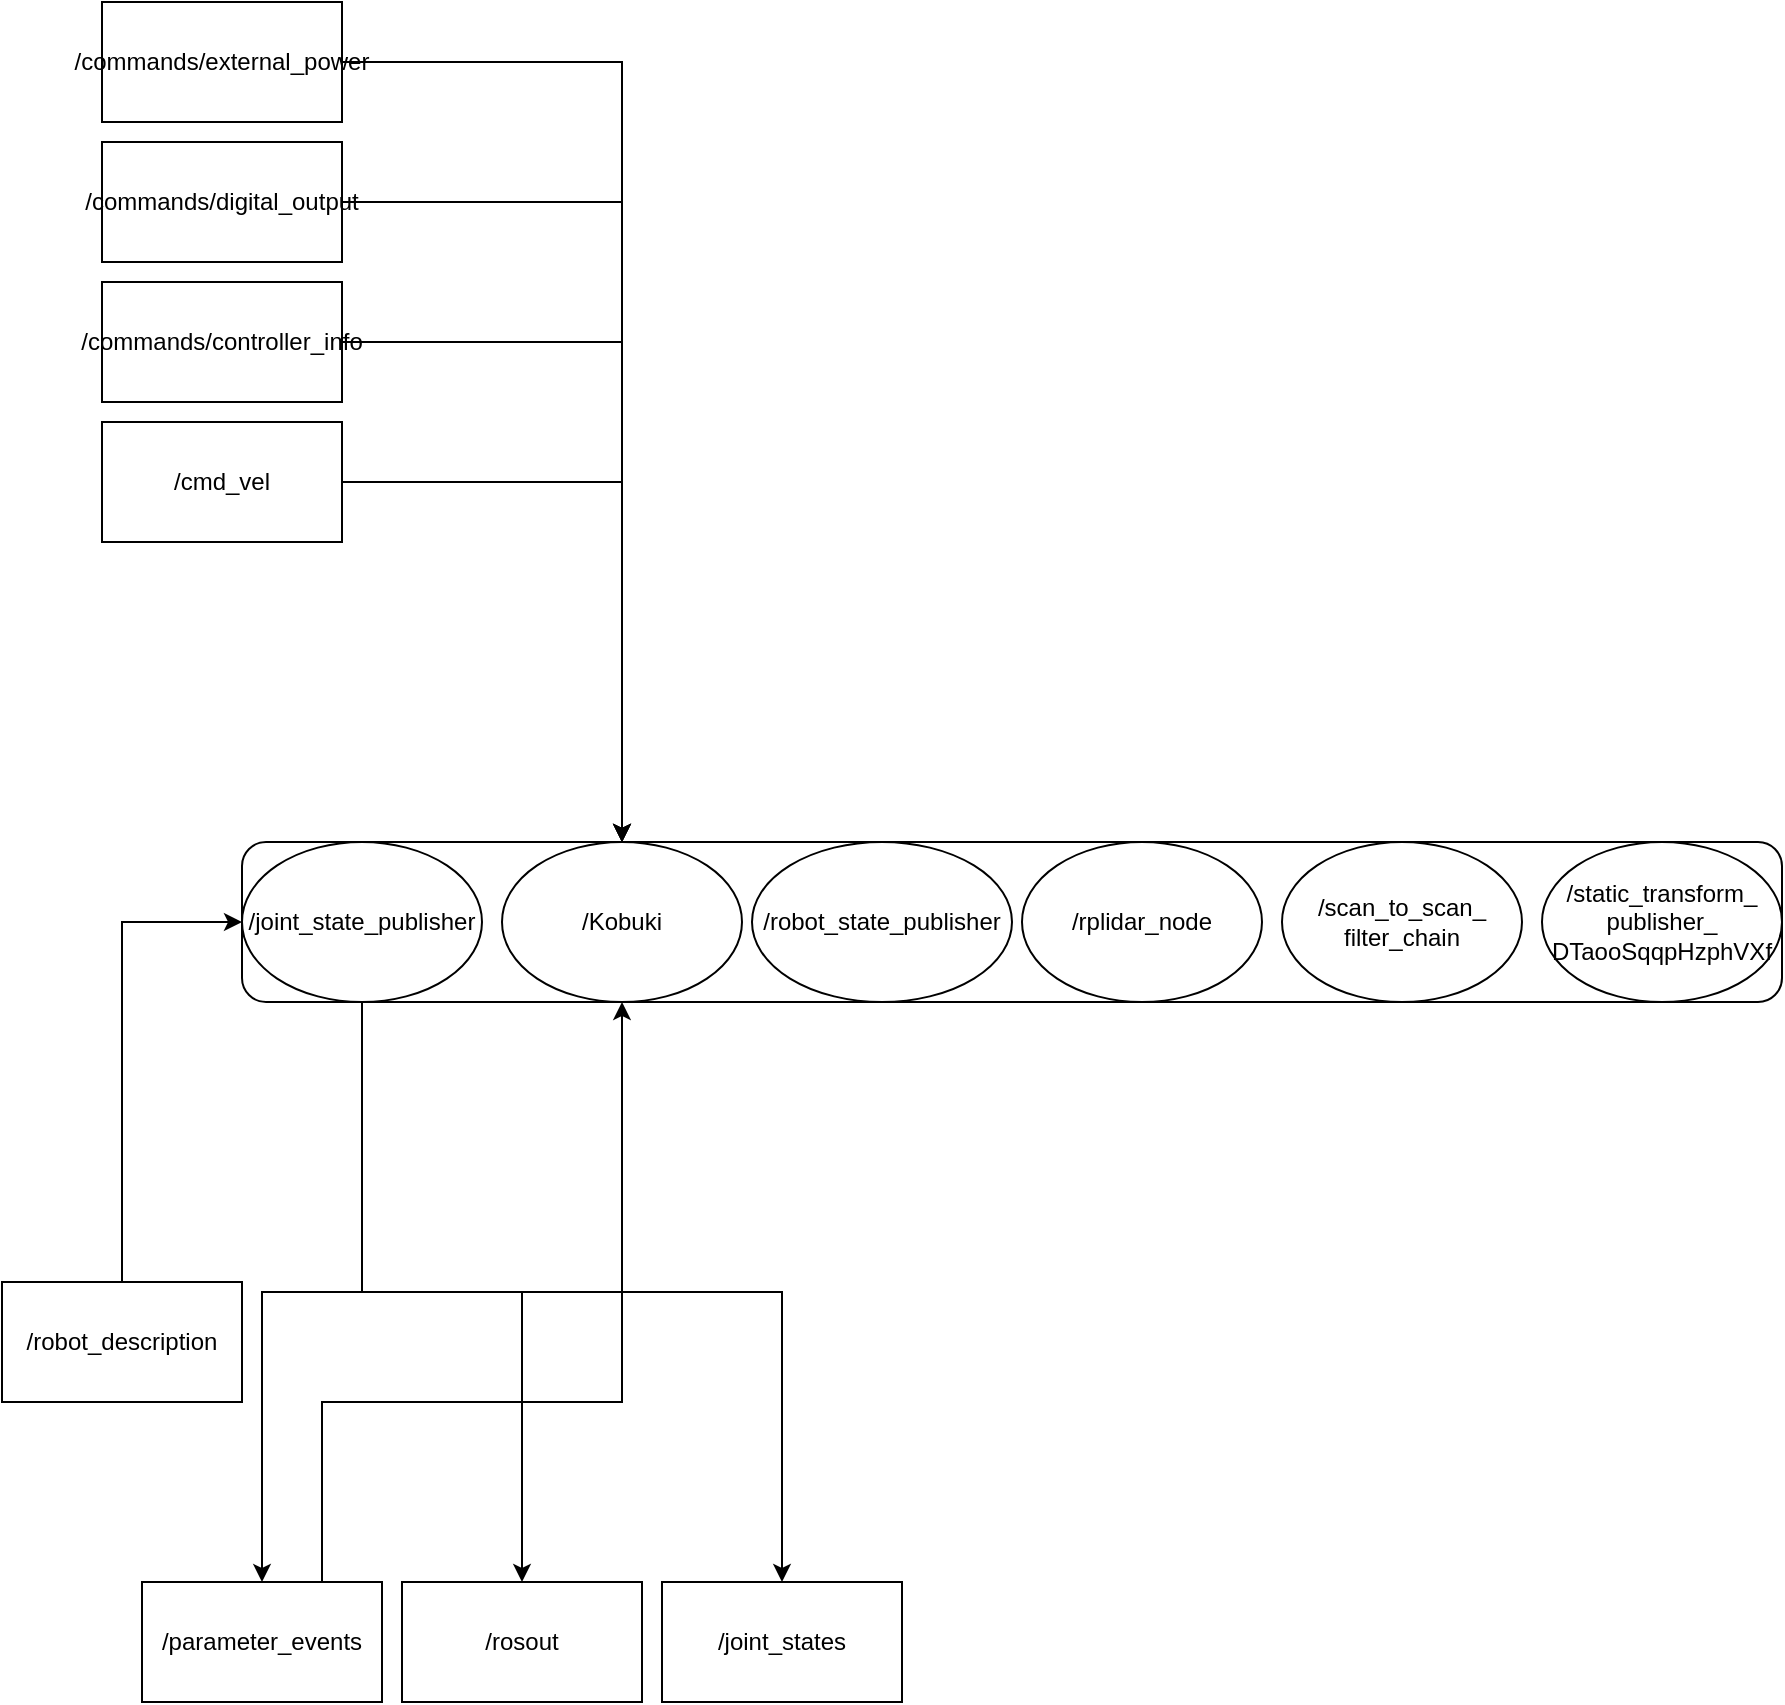 <mxfile version="23.0.2" type="github">
  <diagram name="Page-1" id="F8i0XYkKbsZzf8Jhvdap">
    <mxGraphModel dx="2507" dy="1151" grid="1" gridSize="10" guides="1" tooltips="1" connect="1" arrows="1" fold="1" page="1" pageScale="1" pageWidth="850" pageHeight="1100" math="0" shadow="0">
      <root>
        <mxCell id="0" />
        <mxCell id="1" parent="0" />
        <mxCell id="hbKBDw81QgxX0EWuq3vY-1" value="" style="rounded=1;whiteSpace=wrap;html=1;" vertex="1" parent="1">
          <mxGeometry x="-330" y="430" width="770" height="80" as="geometry" />
        </mxCell>
        <mxCell id="hbKBDw81QgxX0EWuq3vY-2" value="&lt;div&gt;/static_transform_&lt;/div&gt;&lt;div&gt;publisher_&lt;/div&gt;&lt;div&gt;DTaooSqqpHzphVXf&lt;/div&gt;" style="ellipse;whiteSpace=wrap;html=1;" vertex="1" parent="1">
          <mxGeometry x="320" y="430" width="120" height="80" as="geometry" />
        </mxCell>
        <mxCell id="hbKBDw81QgxX0EWuq3vY-3" value="&lt;div&gt;/scan_to_scan_&lt;/div&gt;&lt;div&gt;filter_chain&lt;/div&gt;" style="ellipse;whiteSpace=wrap;html=1;" vertex="1" parent="1">
          <mxGeometry x="190" y="430" width="120" height="80" as="geometry" />
        </mxCell>
        <mxCell id="hbKBDw81QgxX0EWuq3vY-4" value="/rplidar_node" style="ellipse;whiteSpace=wrap;html=1;" vertex="1" parent="1">
          <mxGeometry x="60" y="430" width="120" height="80" as="geometry" />
        </mxCell>
        <mxCell id="hbKBDw81QgxX0EWuq3vY-6" value="/Kobuki" style="ellipse;whiteSpace=wrap;html=1;" vertex="1" parent="1">
          <mxGeometry x="-200" y="430" width="120" height="80" as="geometry" />
        </mxCell>
        <mxCell id="hbKBDw81QgxX0EWuq3vY-15" style="edgeStyle=orthogonalEdgeStyle;rounded=0;orthogonalLoop=1;jettySize=auto;html=1;exitX=0.5;exitY=1;exitDx=0;exitDy=0;entryX=0.5;entryY=0;entryDx=0;entryDy=0;" edge="1" parent="1" source="hbKBDw81QgxX0EWuq3vY-7" target="hbKBDw81QgxX0EWuq3vY-12">
          <mxGeometry relative="1" as="geometry">
            <Array as="points">
              <mxPoint x="-270" y="655" />
              <mxPoint x="-320" y="655" />
            </Array>
          </mxGeometry>
        </mxCell>
        <mxCell id="hbKBDw81QgxX0EWuq3vY-16" style="edgeStyle=orthogonalEdgeStyle;rounded=0;orthogonalLoop=1;jettySize=auto;html=1;exitX=0.5;exitY=1;exitDx=0;exitDy=0;" edge="1" parent="1" source="hbKBDw81QgxX0EWuq3vY-7" target="hbKBDw81QgxX0EWuq3vY-13">
          <mxGeometry relative="1" as="geometry" />
        </mxCell>
        <mxCell id="hbKBDw81QgxX0EWuq3vY-17" style="edgeStyle=orthogonalEdgeStyle;rounded=0;orthogonalLoop=1;jettySize=auto;html=1;exitX=0.5;exitY=1;exitDx=0;exitDy=0;" edge="1" parent="1" source="hbKBDw81QgxX0EWuq3vY-7" target="hbKBDw81QgxX0EWuq3vY-14">
          <mxGeometry relative="1" as="geometry" />
        </mxCell>
        <mxCell id="hbKBDw81QgxX0EWuq3vY-7" value="/joint_state_publisher" style="ellipse;whiteSpace=wrap;html=1;" vertex="1" parent="1">
          <mxGeometry x="-330" y="430" width="120" height="80" as="geometry" />
        </mxCell>
        <mxCell id="hbKBDw81QgxX0EWuq3vY-8" value="/robot_state_publisher" style="ellipse;whiteSpace=wrap;html=1;" vertex="1" parent="1">
          <mxGeometry x="-75" y="430" width="130" height="80" as="geometry" />
        </mxCell>
        <mxCell id="hbKBDw81QgxX0EWuq3vY-11" style="edgeStyle=orthogonalEdgeStyle;rounded=0;orthogonalLoop=1;jettySize=auto;html=1;exitX=0.5;exitY=0;exitDx=0;exitDy=0;entryX=0;entryY=0.5;entryDx=0;entryDy=0;" edge="1" parent="1" source="hbKBDw81QgxX0EWuq3vY-9" target="hbKBDw81QgxX0EWuq3vY-7">
          <mxGeometry relative="1" as="geometry" />
        </mxCell>
        <mxCell id="hbKBDw81QgxX0EWuq3vY-9" value="/robot_description" style="rounded=0;whiteSpace=wrap;html=1;" vertex="1" parent="1">
          <mxGeometry x="-450" y="650" width="120" height="60" as="geometry" />
        </mxCell>
        <mxCell id="hbKBDw81QgxX0EWuq3vY-18" style="edgeStyle=orthogonalEdgeStyle;rounded=0;orthogonalLoop=1;jettySize=auto;html=1;exitX=0.5;exitY=0;exitDx=0;exitDy=0;entryX=0.5;entryY=1;entryDx=0;entryDy=0;" edge="1" parent="1" source="hbKBDw81QgxX0EWuq3vY-12" target="hbKBDw81QgxX0EWuq3vY-6">
          <mxGeometry relative="1" as="geometry">
            <Array as="points">
              <mxPoint x="-290" y="800" />
              <mxPoint x="-290" y="710" />
              <mxPoint x="-140" y="710" />
            </Array>
          </mxGeometry>
        </mxCell>
        <mxCell id="hbKBDw81QgxX0EWuq3vY-12" value="/parameter_events" style="rounded=0;whiteSpace=wrap;html=1;" vertex="1" parent="1">
          <mxGeometry x="-380" y="800" width="120" height="60" as="geometry" />
        </mxCell>
        <mxCell id="hbKBDw81QgxX0EWuq3vY-13" value="/rosout" style="rounded=0;whiteSpace=wrap;html=1;" vertex="1" parent="1">
          <mxGeometry x="-250" y="800" width="120" height="60" as="geometry" />
        </mxCell>
        <mxCell id="hbKBDw81QgxX0EWuq3vY-14" value="/joint_states" style="rounded=0;whiteSpace=wrap;html=1;" vertex="1" parent="1">
          <mxGeometry x="-120" y="800" width="120" height="60" as="geometry" />
        </mxCell>
        <mxCell id="hbKBDw81QgxX0EWuq3vY-20" style="edgeStyle=orthogonalEdgeStyle;rounded=0;orthogonalLoop=1;jettySize=auto;html=1;exitX=1;exitY=0.5;exitDx=0;exitDy=0;entryX=0.5;entryY=0;entryDx=0;entryDy=0;" edge="1" parent="1" source="hbKBDw81QgxX0EWuq3vY-19" target="hbKBDw81QgxX0EWuq3vY-6">
          <mxGeometry relative="1" as="geometry" />
        </mxCell>
        <mxCell id="hbKBDw81QgxX0EWuq3vY-19" value="/cmd_vel" style="rounded=0;whiteSpace=wrap;html=1;" vertex="1" parent="1">
          <mxGeometry x="-400" y="220" width="120" height="60" as="geometry" />
        </mxCell>
        <mxCell id="hbKBDw81QgxX0EWuq3vY-22" style="edgeStyle=orthogonalEdgeStyle;rounded=0;orthogonalLoop=1;jettySize=auto;html=1;entryX=0.5;entryY=0;entryDx=0;entryDy=0;" edge="1" parent="1" source="hbKBDw81QgxX0EWuq3vY-21" target="hbKBDw81QgxX0EWuq3vY-6">
          <mxGeometry relative="1" as="geometry" />
        </mxCell>
        <mxCell id="hbKBDw81QgxX0EWuq3vY-21" value="/commands/controller_info" style="rounded=0;whiteSpace=wrap;html=1;" vertex="1" parent="1">
          <mxGeometry x="-400" y="150" width="120" height="60" as="geometry" />
        </mxCell>
        <mxCell id="hbKBDw81QgxX0EWuq3vY-24" style="edgeStyle=orthogonalEdgeStyle;rounded=0;orthogonalLoop=1;jettySize=auto;html=1;exitX=1;exitY=0.5;exitDx=0;exitDy=0;entryX=0.5;entryY=0;entryDx=0;entryDy=0;" edge="1" parent="1" source="hbKBDw81QgxX0EWuq3vY-23" target="hbKBDw81QgxX0EWuq3vY-6">
          <mxGeometry relative="1" as="geometry" />
        </mxCell>
        <mxCell id="hbKBDw81QgxX0EWuq3vY-23" value="/commands/digital_output" style="rounded=0;whiteSpace=wrap;html=1;" vertex="1" parent="1">
          <mxGeometry x="-400" y="80" width="120" height="60" as="geometry" />
        </mxCell>
        <mxCell id="hbKBDw81QgxX0EWuq3vY-26" style="edgeStyle=orthogonalEdgeStyle;rounded=0;orthogonalLoop=1;jettySize=auto;html=1;exitX=1;exitY=0.5;exitDx=0;exitDy=0;entryX=0.5;entryY=0;entryDx=0;entryDy=0;" edge="1" parent="1" source="hbKBDw81QgxX0EWuq3vY-25" target="hbKBDw81QgxX0EWuq3vY-6">
          <mxGeometry relative="1" as="geometry" />
        </mxCell>
        <mxCell id="hbKBDw81QgxX0EWuq3vY-25" value="/commands/external_power" style="rounded=0;whiteSpace=wrap;html=1;" vertex="1" parent="1">
          <mxGeometry x="-400" y="10" width="120" height="60" as="geometry" />
        </mxCell>
      </root>
    </mxGraphModel>
  </diagram>
</mxfile>
